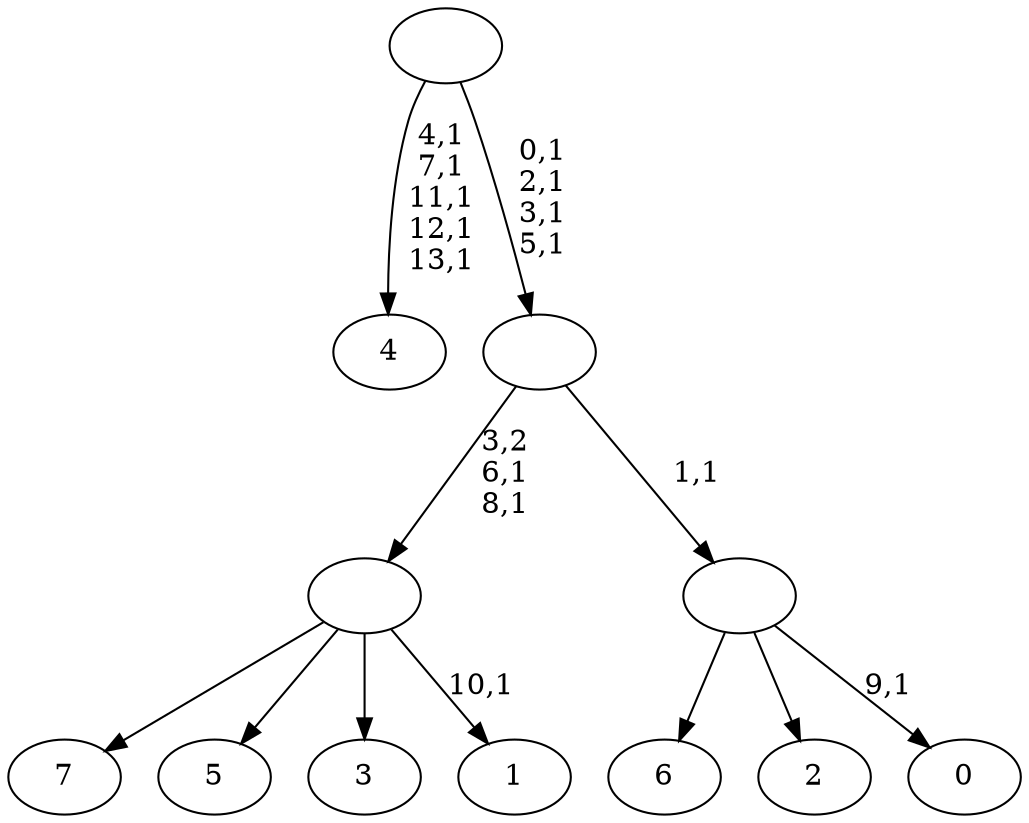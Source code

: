digraph T {
	22 [label="7"]
	21 [label="6"]
	20 [label="5"]
	19 [label="4"]
	13 [label="3"]
	12 [label="2"]
	11 [label="1"]
	9 [label=""]
	7 [label="0"]
	5 [label=""]
	4 [label=""]
	0 [label=""]
	9 -> 11 [label="10,1"]
	9 -> 22 [label=""]
	9 -> 20 [label=""]
	9 -> 13 [label=""]
	5 -> 7 [label="9,1"]
	5 -> 21 [label=""]
	5 -> 12 [label=""]
	4 -> 9 [label="3,2\n6,1\n8,1"]
	4 -> 5 [label="1,1"]
	0 -> 4 [label="0,1\n2,1\n3,1\n5,1"]
	0 -> 19 [label="4,1\n7,1\n11,1\n12,1\n13,1"]
}
